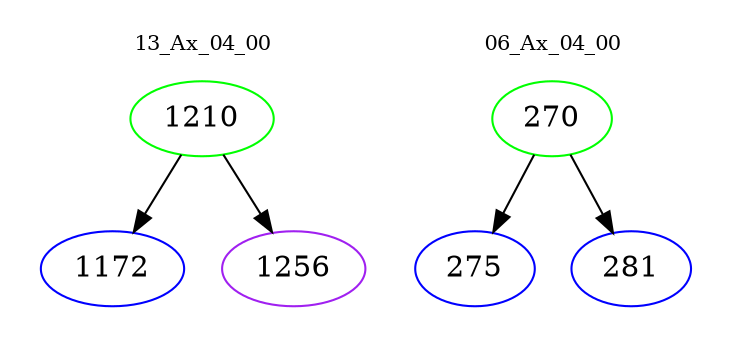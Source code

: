 digraph{
subgraph cluster_0 {
color = white
label = "13_Ax_04_00";
fontsize=10;
T0_1210 [label="1210", color="green"]
T0_1210 -> T0_1172 [color="black"]
T0_1172 [label="1172", color="blue"]
T0_1210 -> T0_1256 [color="black"]
T0_1256 [label="1256", color="purple"]
}
subgraph cluster_1 {
color = white
label = "06_Ax_04_00";
fontsize=10;
T1_270 [label="270", color="green"]
T1_270 -> T1_275 [color="black"]
T1_275 [label="275", color="blue"]
T1_270 -> T1_281 [color="black"]
T1_281 [label="281", color="blue"]
}
}

